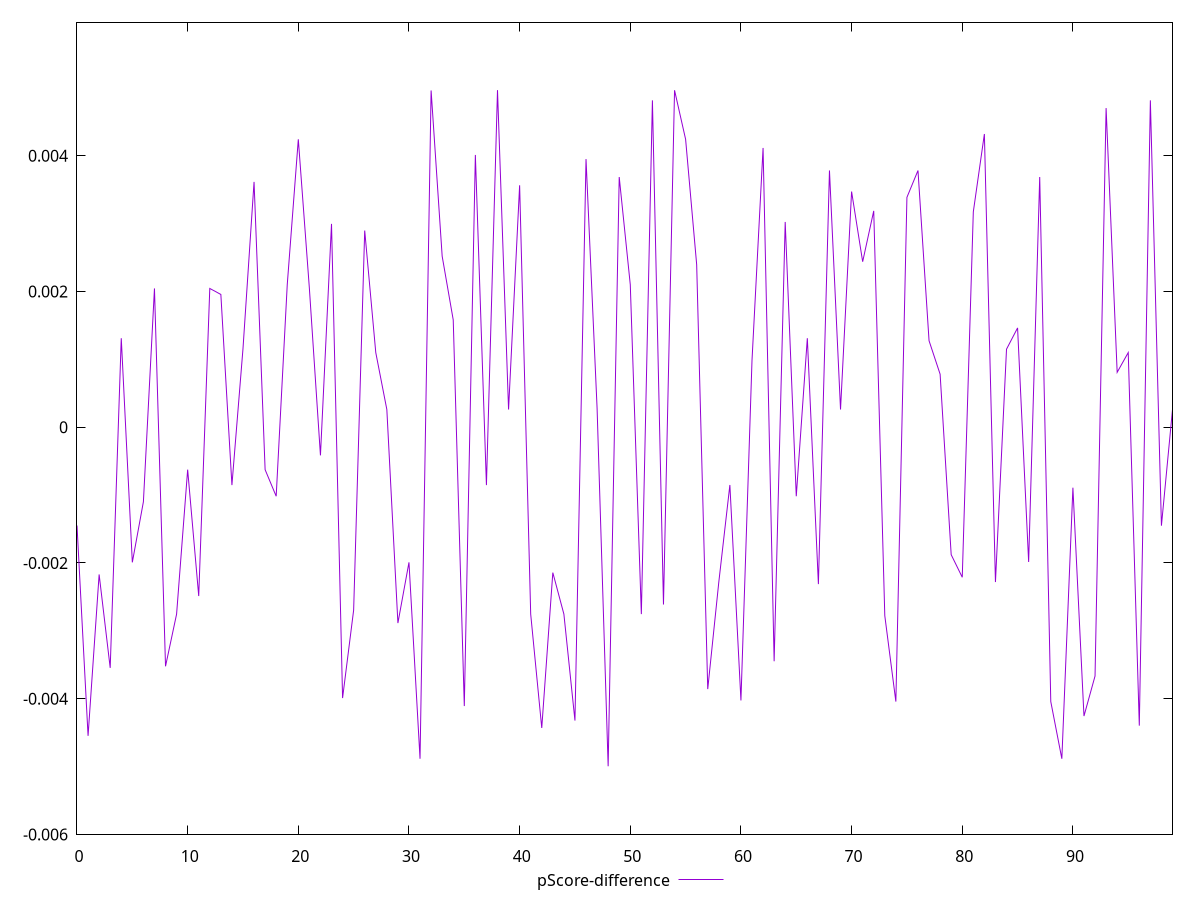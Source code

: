 reset

$pScoreDifference <<EOF
0 -0.0014479692607483885
1 -0.0045461176922079564
2 -0.0021687959721618435
3 -0.0035450755990423712
4 0.001311658610757549
5 -0.001990583307540733
6 -0.0010983531316993977
7 0.0020446319483952147
8 -0.003521667755853747
9 -0.0027532351303944935
10 -0.0006251390576321181
11 -0.002486439657235731
12 0.0020446319483944375
13 0.0019557779761841115
14 -0.0008523913761047941
15 0.0011564989162072825
16 0.0036142698767370474
17 -0.0006251390576321181
18 -0.0010163884767523945
19 0.0021001998375601016
20 0.0042416864971815404
21 0.0020446319483952147
22 -0.0004147643136728132
23 0.0029961937744993894
24 -0.003989691079640506
25 -0.0026936814313445745
26 0.002897686659568577
27 0.0010999100660825656
28 0.0002609878135657051
29 -0.002884998504946057
30 -0.001990583307541899
31 -0.004883752116671913
32 0.004961348995150355
33 0.0025197073059409214
34 0.001581059788503314
35 -0.004107616981910089
36 0.004011483665038238
37 -0.0008523913761047941
38 0.004965531871838791
39 0.0002609878135675925
40 0.0035644432717110153
41 -0.0027532351303925506
42 -0.004430480440067899
43 -0.00214176955930917
44 -0.0027532351303925506
45 -0.004321256603718904
46 0.003950710999721663
47 0.000280228483807321
48 -0.004994262193862786
49 0.003685964769426897
50 0.002099855856949273
51 -0.0027532351303925506
52 0.004815770100113859
53 -0.0026114958307683622
54 0.0049643729033134465
55 0.0042416864971815404
56 0.0023945619425592007
57 -0.0038574734060059374
58 -0.002280894649878018
59 -0.0008509335941234986
60 -0.004024892727161444
61 0.0009845358359481804
62 0.004114676975554746
63 -0.0034475744785300577
64 0.0030242093242048296
65 -0.001016388476754393
66 0.001311658610755384
67 -0.0023114049242128343
68 0.0037828940445737147
69 0.0002609878135675925
70 0.0034720358297200826
71 0.0024383929002616267
72 0.0031873605519868176
73 -0.0027761783180929034
74 -0.004041646361884588
75 0.0033866443527755252
76 0.003782056116917093
77 0.001273972932771178
78 0.0007815268527842922
79 -0.0018775612968794098
80 -0.0022102095443190806
81 0.0031733806893188554
82 0.004319892177373864
83 -0.0022808946498789062
84 0.0011496773335703814
85 0.001463163842290005
86 -0.001984857674998411
87 0.0036859647694280073
88 -0.004041646361884588
89 -0.004883752116670137
90 -0.0008901489956696929
91 -0.00425490840780729
92 -0.0036652457519317783
93 0.004701745187188605
94 0.0008091140684231002
95 0.001099910066081733
96 -0.004396212606324709
97 0.004815770100112193
98 -0.0014502957667621164
99 0.0002609878135675925
EOF

set key outside below
set xrange [0:99]
set yrange [-0.005994262193862786:0.005965531871838791]
set trange [-0.005994262193862786:0.005965531871838791]
set terminal svg size 640, 500 enhanced background rgb 'white'
set output "report_00019_2021-02-10T18-14-37.922Z//max-potential-fid/samples/pages/pScore-difference/values.svg"

plot $pScoreDifference title "pScore-difference" with line

reset
